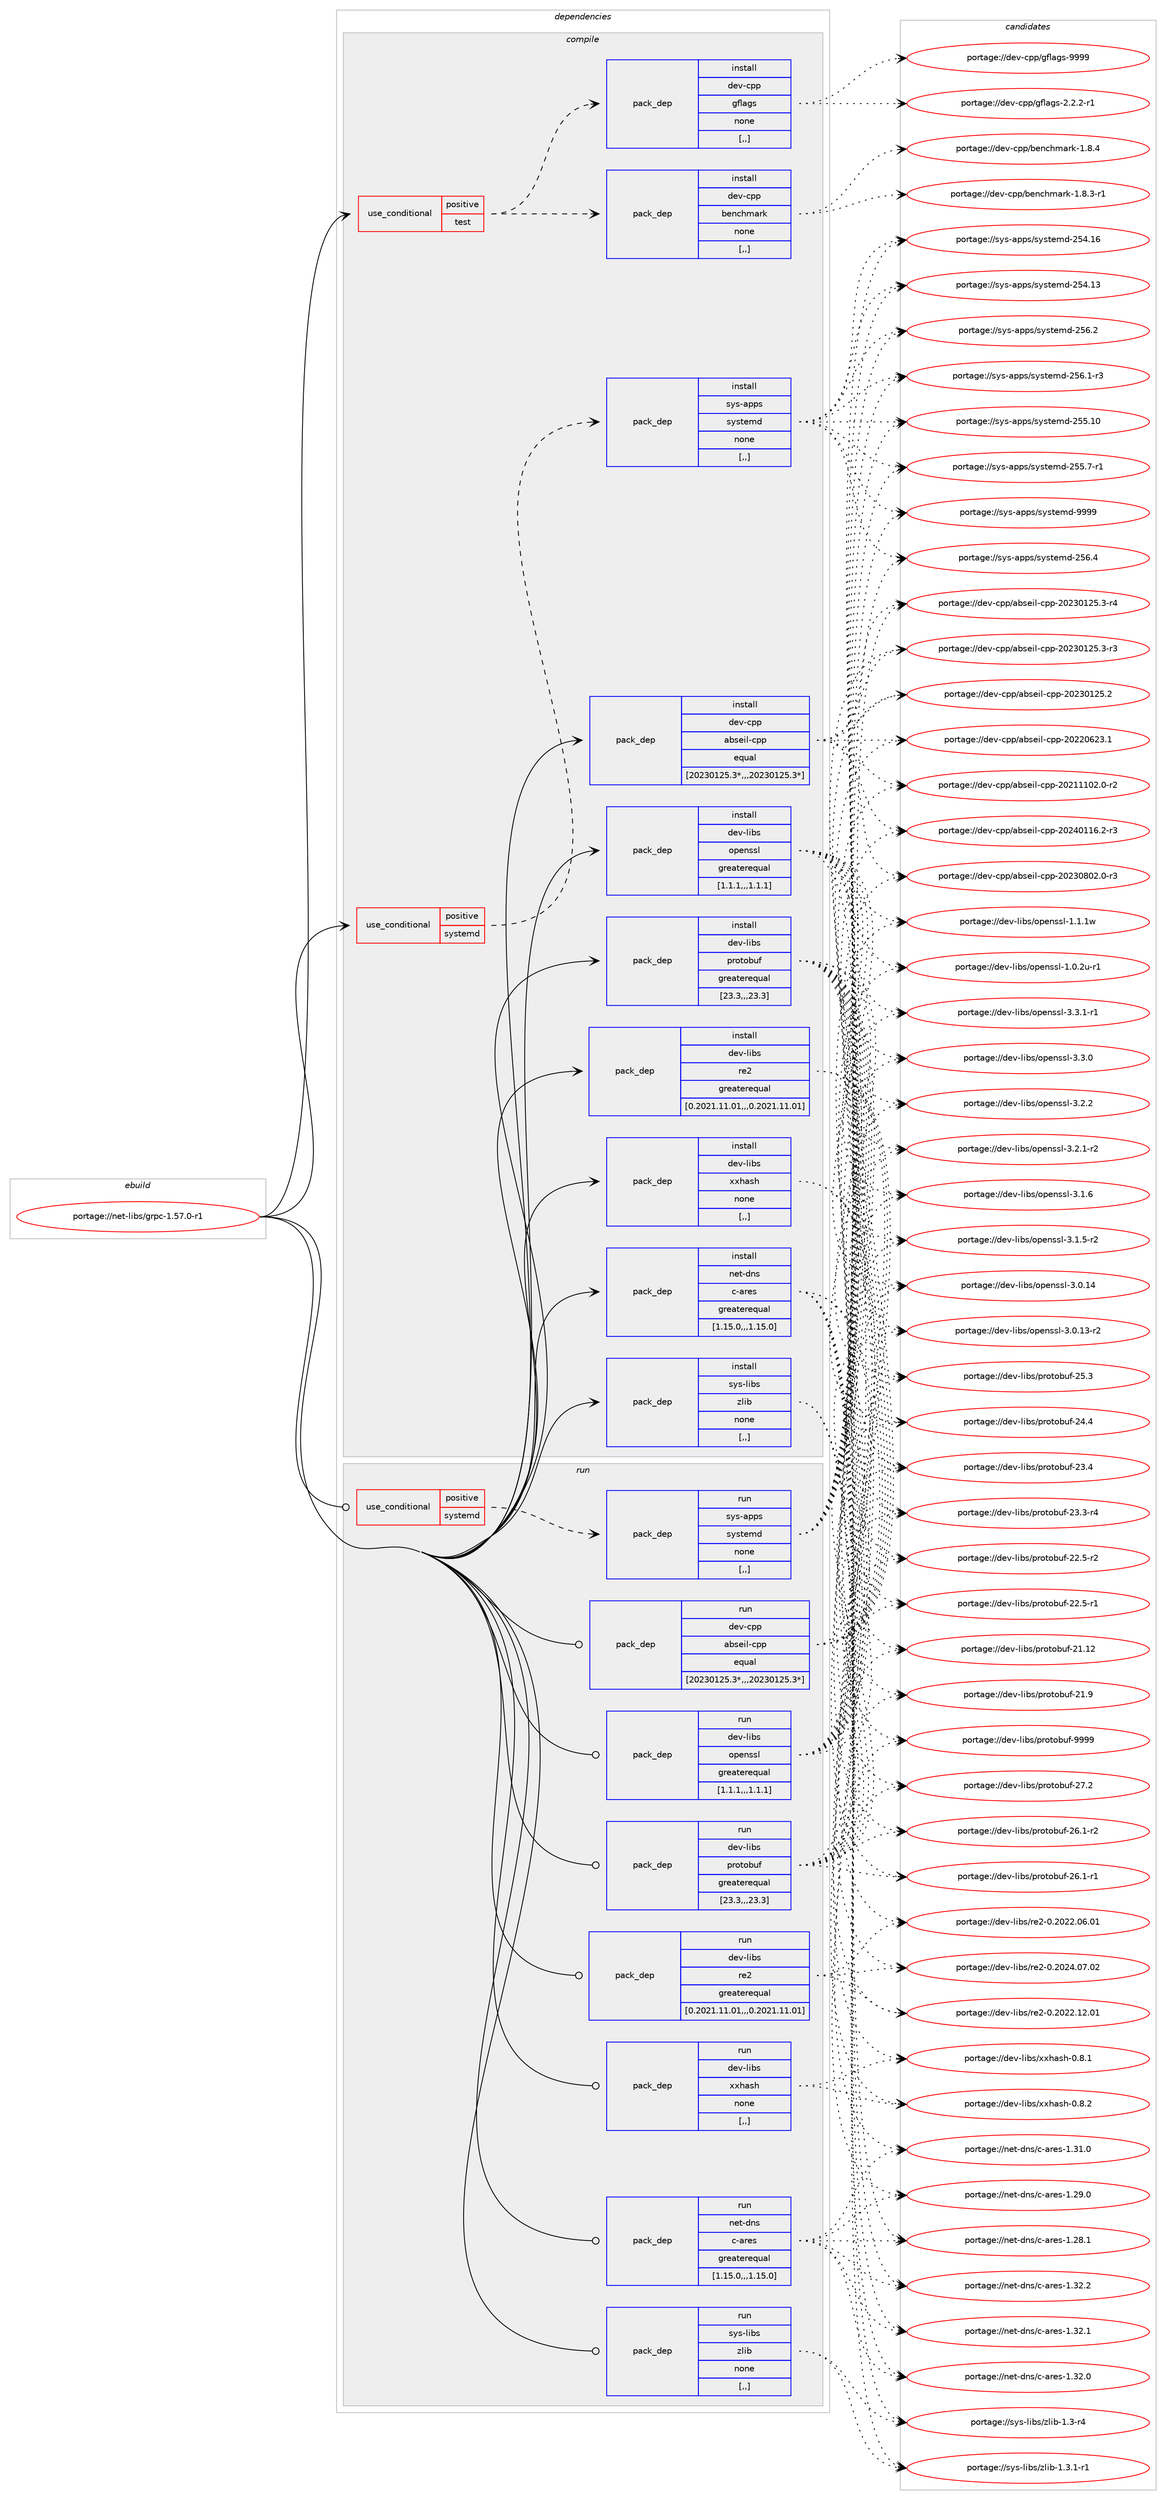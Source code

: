 digraph prolog {

# *************
# Graph options
# *************

newrank=true;
concentrate=true;
compound=true;
graph [rankdir=LR,fontname=Helvetica,fontsize=10,ranksep=1.5];#, ranksep=2.5, nodesep=0.2];
edge  [arrowhead=vee];
node  [fontname=Helvetica,fontsize=10];

# **********
# The ebuild
# **********

subgraph cluster_leftcol {
color=gray;
label=<<i>ebuild</i>>;
id [label="portage://net-libs/grpc-1.57.0-r1", color=red, width=4, href="../net-libs/grpc-1.57.0-r1.svg"];
}

# ****************
# The dependencies
# ****************

subgraph cluster_midcol {
color=gray;
label=<<i>dependencies</i>>;
subgraph cluster_compile {
fillcolor="#eeeeee";
style=filled;
label=<<i>compile</i>>;
subgraph cond93405 {
dependency358428 [label=<<TABLE BORDER="0" CELLBORDER="1" CELLSPACING="0" CELLPADDING="4"><TR><TD ROWSPAN="3" CELLPADDING="10">use_conditional</TD></TR><TR><TD>positive</TD></TR><TR><TD>systemd</TD></TR></TABLE>>, shape=none, color=red];
subgraph pack262380 {
dependency358429 [label=<<TABLE BORDER="0" CELLBORDER="1" CELLSPACING="0" CELLPADDING="4" WIDTH="220"><TR><TD ROWSPAN="6" CELLPADDING="30">pack_dep</TD></TR><TR><TD WIDTH="110">install</TD></TR><TR><TD>sys-apps</TD></TR><TR><TD>systemd</TD></TR><TR><TD>none</TD></TR><TR><TD>[,,]</TD></TR></TABLE>>, shape=none, color=blue];
}
dependency358428:e -> dependency358429:w [weight=20,style="dashed",arrowhead="vee"];
}
id:e -> dependency358428:w [weight=20,style="solid",arrowhead="vee"];
subgraph cond93406 {
dependency358430 [label=<<TABLE BORDER="0" CELLBORDER="1" CELLSPACING="0" CELLPADDING="4"><TR><TD ROWSPAN="3" CELLPADDING="10">use_conditional</TD></TR><TR><TD>positive</TD></TR><TR><TD>test</TD></TR></TABLE>>, shape=none, color=red];
subgraph pack262381 {
dependency358431 [label=<<TABLE BORDER="0" CELLBORDER="1" CELLSPACING="0" CELLPADDING="4" WIDTH="220"><TR><TD ROWSPAN="6" CELLPADDING="30">pack_dep</TD></TR><TR><TD WIDTH="110">install</TD></TR><TR><TD>dev-cpp</TD></TR><TR><TD>benchmark</TD></TR><TR><TD>none</TD></TR><TR><TD>[,,]</TD></TR></TABLE>>, shape=none, color=blue];
}
dependency358430:e -> dependency358431:w [weight=20,style="dashed",arrowhead="vee"];
subgraph pack262382 {
dependency358432 [label=<<TABLE BORDER="0" CELLBORDER="1" CELLSPACING="0" CELLPADDING="4" WIDTH="220"><TR><TD ROWSPAN="6" CELLPADDING="30">pack_dep</TD></TR><TR><TD WIDTH="110">install</TD></TR><TR><TD>dev-cpp</TD></TR><TR><TD>gflags</TD></TR><TR><TD>none</TD></TR><TR><TD>[,,]</TD></TR></TABLE>>, shape=none, color=blue];
}
dependency358430:e -> dependency358432:w [weight=20,style="dashed",arrowhead="vee"];
}
id:e -> dependency358430:w [weight=20,style="solid",arrowhead="vee"];
subgraph pack262383 {
dependency358433 [label=<<TABLE BORDER="0" CELLBORDER="1" CELLSPACING="0" CELLPADDING="4" WIDTH="220"><TR><TD ROWSPAN="6" CELLPADDING="30">pack_dep</TD></TR><TR><TD WIDTH="110">install</TD></TR><TR><TD>dev-cpp</TD></TR><TR><TD>abseil-cpp</TD></TR><TR><TD>equal</TD></TR><TR><TD>[20230125.3*,,,20230125.3*]</TD></TR></TABLE>>, shape=none, color=blue];
}
id:e -> dependency358433:w [weight=20,style="solid",arrowhead="vee"];
subgraph pack262384 {
dependency358434 [label=<<TABLE BORDER="0" CELLBORDER="1" CELLSPACING="0" CELLPADDING="4" WIDTH="220"><TR><TD ROWSPAN="6" CELLPADDING="30">pack_dep</TD></TR><TR><TD WIDTH="110">install</TD></TR><TR><TD>dev-libs</TD></TR><TR><TD>openssl</TD></TR><TR><TD>greaterequal</TD></TR><TR><TD>[1.1.1,,,1.1.1]</TD></TR></TABLE>>, shape=none, color=blue];
}
id:e -> dependency358434:w [weight=20,style="solid",arrowhead="vee"];
subgraph pack262385 {
dependency358435 [label=<<TABLE BORDER="0" CELLBORDER="1" CELLSPACING="0" CELLPADDING="4" WIDTH="220"><TR><TD ROWSPAN="6" CELLPADDING="30">pack_dep</TD></TR><TR><TD WIDTH="110">install</TD></TR><TR><TD>dev-libs</TD></TR><TR><TD>protobuf</TD></TR><TR><TD>greaterequal</TD></TR><TR><TD>[23.3,,,23.3]</TD></TR></TABLE>>, shape=none, color=blue];
}
id:e -> dependency358435:w [weight=20,style="solid",arrowhead="vee"];
subgraph pack262386 {
dependency358436 [label=<<TABLE BORDER="0" CELLBORDER="1" CELLSPACING="0" CELLPADDING="4" WIDTH="220"><TR><TD ROWSPAN="6" CELLPADDING="30">pack_dep</TD></TR><TR><TD WIDTH="110">install</TD></TR><TR><TD>dev-libs</TD></TR><TR><TD>re2</TD></TR><TR><TD>greaterequal</TD></TR><TR><TD>[0.2021.11.01,,,0.2021.11.01]</TD></TR></TABLE>>, shape=none, color=blue];
}
id:e -> dependency358436:w [weight=20,style="solid",arrowhead="vee"];
subgraph pack262387 {
dependency358437 [label=<<TABLE BORDER="0" CELLBORDER="1" CELLSPACING="0" CELLPADDING="4" WIDTH="220"><TR><TD ROWSPAN="6" CELLPADDING="30">pack_dep</TD></TR><TR><TD WIDTH="110">install</TD></TR><TR><TD>dev-libs</TD></TR><TR><TD>xxhash</TD></TR><TR><TD>none</TD></TR><TR><TD>[,,]</TD></TR></TABLE>>, shape=none, color=blue];
}
id:e -> dependency358437:w [weight=20,style="solid",arrowhead="vee"];
subgraph pack262388 {
dependency358438 [label=<<TABLE BORDER="0" CELLBORDER="1" CELLSPACING="0" CELLPADDING="4" WIDTH="220"><TR><TD ROWSPAN="6" CELLPADDING="30">pack_dep</TD></TR><TR><TD WIDTH="110">install</TD></TR><TR><TD>net-dns</TD></TR><TR><TD>c-ares</TD></TR><TR><TD>greaterequal</TD></TR><TR><TD>[1.15.0,,,1.15.0]</TD></TR></TABLE>>, shape=none, color=blue];
}
id:e -> dependency358438:w [weight=20,style="solid",arrowhead="vee"];
subgraph pack262389 {
dependency358439 [label=<<TABLE BORDER="0" CELLBORDER="1" CELLSPACING="0" CELLPADDING="4" WIDTH="220"><TR><TD ROWSPAN="6" CELLPADDING="30">pack_dep</TD></TR><TR><TD WIDTH="110">install</TD></TR><TR><TD>sys-libs</TD></TR><TR><TD>zlib</TD></TR><TR><TD>none</TD></TR><TR><TD>[,,]</TD></TR></TABLE>>, shape=none, color=blue];
}
id:e -> dependency358439:w [weight=20,style="solid",arrowhead="vee"];
}
subgraph cluster_compileandrun {
fillcolor="#eeeeee";
style=filled;
label=<<i>compile and run</i>>;
}
subgraph cluster_run {
fillcolor="#eeeeee";
style=filled;
label=<<i>run</i>>;
subgraph cond93407 {
dependency358440 [label=<<TABLE BORDER="0" CELLBORDER="1" CELLSPACING="0" CELLPADDING="4"><TR><TD ROWSPAN="3" CELLPADDING="10">use_conditional</TD></TR><TR><TD>positive</TD></TR><TR><TD>systemd</TD></TR></TABLE>>, shape=none, color=red];
subgraph pack262390 {
dependency358441 [label=<<TABLE BORDER="0" CELLBORDER="1" CELLSPACING="0" CELLPADDING="4" WIDTH="220"><TR><TD ROWSPAN="6" CELLPADDING="30">pack_dep</TD></TR><TR><TD WIDTH="110">run</TD></TR><TR><TD>sys-apps</TD></TR><TR><TD>systemd</TD></TR><TR><TD>none</TD></TR><TR><TD>[,,]</TD></TR></TABLE>>, shape=none, color=blue];
}
dependency358440:e -> dependency358441:w [weight=20,style="dashed",arrowhead="vee"];
}
id:e -> dependency358440:w [weight=20,style="solid",arrowhead="odot"];
subgraph pack262391 {
dependency358442 [label=<<TABLE BORDER="0" CELLBORDER="1" CELLSPACING="0" CELLPADDING="4" WIDTH="220"><TR><TD ROWSPAN="6" CELLPADDING="30">pack_dep</TD></TR><TR><TD WIDTH="110">run</TD></TR><TR><TD>dev-cpp</TD></TR><TR><TD>abseil-cpp</TD></TR><TR><TD>equal</TD></TR><TR><TD>[20230125.3*,,,20230125.3*]</TD></TR></TABLE>>, shape=none, color=blue];
}
id:e -> dependency358442:w [weight=20,style="solid",arrowhead="odot"];
subgraph pack262392 {
dependency358443 [label=<<TABLE BORDER="0" CELLBORDER="1" CELLSPACING="0" CELLPADDING="4" WIDTH="220"><TR><TD ROWSPAN="6" CELLPADDING="30">pack_dep</TD></TR><TR><TD WIDTH="110">run</TD></TR><TR><TD>dev-libs</TD></TR><TR><TD>openssl</TD></TR><TR><TD>greaterequal</TD></TR><TR><TD>[1.1.1,,,1.1.1]</TD></TR></TABLE>>, shape=none, color=blue];
}
id:e -> dependency358443:w [weight=20,style="solid",arrowhead="odot"];
subgraph pack262393 {
dependency358444 [label=<<TABLE BORDER="0" CELLBORDER="1" CELLSPACING="0" CELLPADDING="4" WIDTH="220"><TR><TD ROWSPAN="6" CELLPADDING="30">pack_dep</TD></TR><TR><TD WIDTH="110">run</TD></TR><TR><TD>dev-libs</TD></TR><TR><TD>protobuf</TD></TR><TR><TD>greaterequal</TD></TR><TR><TD>[23.3,,,23.3]</TD></TR></TABLE>>, shape=none, color=blue];
}
id:e -> dependency358444:w [weight=20,style="solid",arrowhead="odot"];
subgraph pack262394 {
dependency358445 [label=<<TABLE BORDER="0" CELLBORDER="1" CELLSPACING="0" CELLPADDING="4" WIDTH="220"><TR><TD ROWSPAN="6" CELLPADDING="30">pack_dep</TD></TR><TR><TD WIDTH="110">run</TD></TR><TR><TD>dev-libs</TD></TR><TR><TD>re2</TD></TR><TR><TD>greaterequal</TD></TR><TR><TD>[0.2021.11.01,,,0.2021.11.01]</TD></TR></TABLE>>, shape=none, color=blue];
}
id:e -> dependency358445:w [weight=20,style="solid",arrowhead="odot"];
subgraph pack262395 {
dependency358446 [label=<<TABLE BORDER="0" CELLBORDER="1" CELLSPACING="0" CELLPADDING="4" WIDTH="220"><TR><TD ROWSPAN="6" CELLPADDING="30">pack_dep</TD></TR><TR><TD WIDTH="110">run</TD></TR><TR><TD>dev-libs</TD></TR><TR><TD>xxhash</TD></TR><TR><TD>none</TD></TR><TR><TD>[,,]</TD></TR></TABLE>>, shape=none, color=blue];
}
id:e -> dependency358446:w [weight=20,style="solid",arrowhead="odot"];
subgraph pack262396 {
dependency358447 [label=<<TABLE BORDER="0" CELLBORDER="1" CELLSPACING="0" CELLPADDING="4" WIDTH="220"><TR><TD ROWSPAN="6" CELLPADDING="30">pack_dep</TD></TR><TR><TD WIDTH="110">run</TD></TR><TR><TD>net-dns</TD></TR><TR><TD>c-ares</TD></TR><TR><TD>greaterequal</TD></TR><TR><TD>[1.15.0,,,1.15.0]</TD></TR></TABLE>>, shape=none, color=blue];
}
id:e -> dependency358447:w [weight=20,style="solid",arrowhead="odot"];
subgraph pack262397 {
dependency358448 [label=<<TABLE BORDER="0" CELLBORDER="1" CELLSPACING="0" CELLPADDING="4" WIDTH="220"><TR><TD ROWSPAN="6" CELLPADDING="30">pack_dep</TD></TR><TR><TD WIDTH="110">run</TD></TR><TR><TD>sys-libs</TD></TR><TR><TD>zlib</TD></TR><TR><TD>none</TD></TR><TR><TD>[,,]</TD></TR></TABLE>>, shape=none, color=blue];
}
id:e -> dependency358448:w [weight=20,style="solid",arrowhead="odot"];
}
}

# **************
# The candidates
# **************

subgraph cluster_choices {
rank=same;
color=gray;
label=<<i>candidates</i>>;

subgraph choice262380 {
color=black;
nodesep=1;
choice1151211154597112112115471151211151161011091004557575757 [label="portage://sys-apps/systemd-9999", color=red, width=4,href="../sys-apps/systemd-9999.svg"];
choice115121115459711211211547115121115116101109100455053544652 [label="portage://sys-apps/systemd-256.4", color=red, width=4,href="../sys-apps/systemd-256.4.svg"];
choice115121115459711211211547115121115116101109100455053544650 [label="portage://sys-apps/systemd-256.2", color=red, width=4,href="../sys-apps/systemd-256.2.svg"];
choice1151211154597112112115471151211151161011091004550535446494511451 [label="portage://sys-apps/systemd-256.1-r3", color=red, width=4,href="../sys-apps/systemd-256.1-r3.svg"];
choice11512111545971121121154711512111511610110910045505353464948 [label="portage://sys-apps/systemd-255.10", color=red, width=4,href="../sys-apps/systemd-255.10.svg"];
choice1151211154597112112115471151211151161011091004550535346554511449 [label="portage://sys-apps/systemd-255.7-r1", color=red, width=4,href="../sys-apps/systemd-255.7-r1.svg"];
choice11512111545971121121154711512111511610110910045505352464954 [label="portage://sys-apps/systemd-254.16", color=red, width=4,href="../sys-apps/systemd-254.16.svg"];
choice11512111545971121121154711512111511610110910045505352464951 [label="portage://sys-apps/systemd-254.13", color=red, width=4,href="../sys-apps/systemd-254.13.svg"];
dependency358429:e -> choice1151211154597112112115471151211151161011091004557575757:w [style=dotted,weight="100"];
dependency358429:e -> choice115121115459711211211547115121115116101109100455053544652:w [style=dotted,weight="100"];
dependency358429:e -> choice115121115459711211211547115121115116101109100455053544650:w [style=dotted,weight="100"];
dependency358429:e -> choice1151211154597112112115471151211151161011091004550535446494511451:w [style=dotted,weight="100"];
dependency358429:e -> choice11512111545971121121154711512111511610110910045505353464948:w [style=dotted,weight="100"];
dependency358429:e -> choice1151211154597112112115471151211151161011091004550535346554511449:w [style=dotted,weight="100"];
dependency358429:e -> choice11512111545971121121154711512111511610110910045505352464954:w [style=dotted,weight="100"];
dependency358429:e -> choice11512111545971121121154711512111511610110910045505352464951:w [style=dotted,weight="100"];
}
subgraph choice262381 {
color=black;
nodesep=1;
choice100101118459911211247981011109910410997114107454946564652 [label="portage://dev-cpp/benchmark-1.8.4", color=red, width=4,href="../dev-cpp/benchmark-1.8.4.svg"];
choice1001011184599112112479810111099104109971141074549465646514511449 [label="portage://dev-cpp/benchmark-1.8.3-r1", color=red, width=4,href="../dev-cpp/benchmark-1.8.3-r1.svg"];
dependency358431:e -> choice100101118459911211247981011109910410997114107454946564652:w [style=dotted,weight="100"];
dependency358431:e -> choice1001011184599112112479810111099104109971141074549465646514511449:w [style=dotted,weight="100"];
}
subgraph choice262382 {
color=black;
nodesep=1;
choice100101118459911211247103102108971031154557575757 [label="portage://dev-cpp/gflags-9999", color=red, width=4,href="../dev-cpp/gflags-9999.svg"];
choice100101118459911211247103102108971031154550465046504511449 [label="portage://dev-cpp/gflags-2.2.2-r1", color=red, width=4,href="../dev-cpp/gflags-2.2.2-r1.svg"];
dependency358432:e -> choice100101118459911211247103102108971031154557575757:w [style=dotted,weight="100"];
dependency358432:e -> choice100101118459911211247103102108971031154550465046504511449:w [style=dotted,weight="100"];
}
subgraph choice262383 {
color=black;
nodesep=1;
choice1001011184599112112479798115101105108459911211245504850524849495446504511451 [label="portage://dev-cpp/abseil-cpp-20240116.2-r3", color=red, width=4,href="../dev-cpp/abseil-cpp-20240116.2-r3.svg"];
choice1001011184599112112479798115101105108459911211245504850514856485046484511451 [label="portage://dev-cpp/abseil-cpp-20230802.0-r3", color=red, width=4,href="../dev-cpp/abseil-cpp-20230802.0-r3.svg"];
choice1001011184599112112479798115101105108459911211245504850514849505346514511452 [label="portage://dev-cpp/abseil-cpp-20230125.3-r4", color=red, width=4,href="../dev-cpp/abseil-cpp-20230125.3-r4.svg"];
choice1001011184599112112479798115101105108459911211245504850514849505346514511451 [label="portage://dev-cpp/abseil-cpp-20230125.3-r3", color=red, width=4,href="../dev-cpp/abseil-cpp-20230125.3-r3.svg"];
choice100101118459911211247979811510110510845991121124550485051484950534650 [label="portage://dev-cpp/abseil-cpp-20230125.2", color=red, width=4,href="../dev-cpp/abseil-cpp-20230125.2.svg"];
choice100101118459911211247979811510110510845991121124550485050485450514649 [label="portage://dev-cpp/abseil-cpp-20220623.1", color=red, width=4,href="../dev-cpp/abseil-cpp-20220623.1.svg"];
choice1001011184599112112479798115101105108459911211245504850494949485046484511450 [label="portage://dev-cpp/abseil-cpp-20211102.0-r2", color=red, width=4,href="../dev-cpp/abseil-cpp-20211102.0-r2.svg"];
dependency358433:e -> choice1001011184599112112479798115101105108459911211245504850524849495446504511451:w [style=dotted,weight="100"];
dependency358433:e -> choice1001011184599112112479798115101105108459911211245504850514856485046484511451:w [style=dotted,weight="100"];
dependency358433:e -> choice1001011184599112112479798115101105108459911211245504850514849505346514511452:w [style=dotted,weight="100"];
dependency358433:e -> choice1001011184599112112479798115101105108459911211245504850514849505346514511451:w [style=dotted,weight="100"];
dependency358433:e -> choice100101118459911211247979811510110510845991121124550485051484950534650:w [style=dotted,weight="100"];
dependency358433:e -> choice100101118459911211247979811510110510845991121124550485050485450514649:w [style=dotted,weight="100"];
dependency358433:e -> choice1001011184599112112479798115101105108459911211245504850494949485046484511450:w [style=dotted,weight="100"];
}
subgraph choice262384 {
color=black;
nodesep=1;
choice1001011184510810598115471111121011101151151084551465146494511449 [label="portage://dev-libs/openssl-3.3.1-r1", color=red, width=4,href="../dev-libs/openssl-3.3.1-r1.svg"];
choice100101118451081059811547111112101110115115108455146514648 [label="portage://dev-libs/openssl-3.3.0", color=red, width=4,href="../dev-libs/openssl-3.3.0.svg"];
choice100101118451081059811547111112101110115115108455146504650 [label="portage://dev-libs/openssl-3.2.2", color=red, width=4,href="../dev-libs/openssl-3.2.2.svg"];
choice1001011184510810598115471111121011101151151084551465046494511450 [label="portage://dev-libs/openssl-3.2.1-r2", color=red, width=4,href="../dev-libs/openssl-3.2.1-r2.svg"];
choice100101118451081059811547111112101110115115108455146494654 [label="portage://dev-libs/openssl-3.1.6", color=red, width=4,href="../dev-libs/openssl-3.1.6.svg"];
choice1001011184510810598115471111121011101151151084551464946534511450 [label="portage://dev-libs/openssl-3.1.5-r2", color=red, width=4,href="../dev-libs/openssl-3.1.5-r2.svg"];
choice10010111845108105981154711111210111011511510845514648464952 [label="portage://dev-libs/openssl-3.0.14", color=red, width=4,href="../dev-libs/openssl-3.0.14.svg"];
choice100101118451081059811547111112101110115115108455146484649514511450 [label="portage://dev-libs/openssl-3.0.13-r2", color=red, width=4,href="../dev-libs/openssl-3.0.13-r2.svg"];
choice100101118451081059811547111112101110115115108454946494649119 [label="portage://dev-libs/openssl-1.1.1w", color=red, width=4,href="../dev-libs/openssl-1.1.1w.svg"];
choice1001011184510810598115471111121011101151151084549464846501174511449 [label="portage://dev-libs/openssl-1.0.2u-r1", color=red, width=4,href="../dev-libs/openssl-1.0.2u-r1.svg"];
dependency358434:e -> choice1001011184510810598115471111121011101151151084551465146494511449:w [style=dotted,weight="100"];
dependency358434:e -> choice100101118451081059811547111112101110115115108455146514648:w [style=dotted,weight="100"];
dependency358434:e -> choice100101118451081059811547111112101110115115108455146504650:w [style=dotted,weight="100"];
dependency358434:e -> choice1001011184510810598115471111121011101151151084551465046494511450:w [style=dotted,weight="100"];
dependency358434:e -> choice100101118451081059811547111112101110115115108455146494654:w [style=dotted,weight="100"];
dependency358434:e -> choice1001011184510810598115471111121011101151151084551464946534511450:w [style=dotted,weight="100"];
dependency358434:e -> choice10010111845108105981154711111210111011511510845514648464952:w [style=dotted,weight="100"];
dependency358434:e -> choice100101118451081059811547111112101110115115108455146484649514511450:w [style=dotted,weight="100"];
dependency358434:e -> choice100101118451081059811547111112101110115115108454946494649119:w [style=dotted,weight="100"];
dependency358434:e -> choice1001011184510810598115471111121011101151151084549464846501174511449:w [style=dotted,weight="100"];
}
subgraph choice262385 {
color=black;
nodesep=1;
choice100101118451081059811547112114111116111981171024557575757 [label="portage://dev-libs/protobuf-9999", color=red, width=4,href="../dev-libs/protobuf-9999.svg"];
choice100101118451081059811547112114111116111981171024550554650 [label="portage://dev-libs/protobuf-27.2", color=red, width=4,href="../dev-libs/protobuf-27.2.svg"];
choice1001011184510810598115471121141111161119811710245505446494511450 [label="portage://dev-libs/protobuf-26.1-r2", color=red, width=4,href="../dev-libs/protobuf-26.1-r2.svg"];
choice1001011184510810598115471121141111161119811710245505446494511449 [label="portage://dev-libs/protobuf-26.1-r1", color=red, width=4,href="../dev-libs/protobuf-26.1-r1.svg"];
choice100101118451081059811547112114111116111981171024550534651 [label="portage://dev-libs/protobuf-25.3", color=red, width=4,href="../dev-libs/protobuf-25.3.svg"];
choice100101118451081059811547112114111116111981171024550524652 [label="portage://dev-libs/protobuf-24.4", color=red, width=4,href="../dev-libs/protobuf-24.4.svg"];
choice100101118451081059811547112114111116111981171024550514652 [label="portage://dev-libs/protobuf-23.4", color=red, width=4,href="../dev-libs/protobuf-23.4.svg"];
choice1001011184510810598115471121141111161119811710245505146514511452 [label="portage://dev-libs/protobuf-23.3-r4", color=red, width=4,href="../dev-libs/protobuf-23.3-r4.svg"];
choice1001011184510810598115471121141111161119811710245505046534511450 [label="portage://dev-libs/protobuf-22.5-r2", color=red, width=4,href="../dev-libs/protobuf-22.5-r2.svg"];
choice1001011184510810598115471121141111161119811710245505046534511449 [label="portage://dev-libs/protobuf-22.5-r1", color=red, width=4,href="../dev-libs/protobuf-22.5-r1.svg"];
choice10010111845108105981154711211411111611198117102455049464950 [label="portage://dev-libs/protobuf-21.12", color=red, width=4,href="../dev-libs/protobuf-21.12.svg"];
choice100101118451081059811547112114111116111981171024550494657 [label="portage://dev-libs/protobuf-21.9", color=red, width=4,href="../dev-libs/protobuf-21.9.svg"];
dependency358435:e -> choice100101118451081059811547112114111116111981171024557575757:w [style=dotted,weight="100"];
dependency358435:e -> choice100101118451081059811547112114111116111981171024550554650:w [style=dotted,weight="100"];
dependency358435:e -> choice1001011184510810598115471121141111161119811710245505446494511450:w [style=dotted,weight="100"];
dependency358435:e -> choice1001011184510810598115471121141111161119811710245505446494511449:w [style=dotted,weight="100"];
dependency358435:e -> choice100101118451081059811547112114111116111981171024550534651:w [style=dotted,weight="100"];
dependency358435:e -> choice100101118451081059811547112114111116111981171024550524652:w [style=dotted,weight="100"];
dependency358435:e -> choice100101118451081059811547112114111116111981171024550514652:w [style=dotted,weight="100"];
dependency358435:e -> choice1001011184510810598115471121141111161119811710245505146514511452:w [style=dotted,weight="100"];
dependency358435:e -> choice1001011184510810598115471121141111161119811710245505046534511450:w [style=dotted,weight="100"];
dependency358435:e -> choice1001011184510810598115471121141111161119811710245505046534511449:w [style=dotted,weight="100"];
dependency358435:e -> choice10010111845108105981154711211411111611198117102455049464950:w [style=dotted,weight="100"];
dependency358435:e -> choice100101118451081059811547112114111116111981171024550494657:w [style=dotted,weight="100"];
}
subgraph choice262386 {
color=black;
nodesep=1;
choice1001011184510810598115471141015045484650485052464855464850 [label="portage://dev-libs/re2-0.2024.07.02", color=red, width=4,href="../dev-libs/re2-0.2024.07.02.svg"];
choice1001011184510810598115471141015045484650485050464950464849 [label="portage://dev-libs/re2-0.2022.12.01", color=red, width=4,href="../dev-libs/re2-0.2022.12.01.svg"];
choice1001011184510810598115471141015045484650485050464854464849 [label="portage://dev-libs/re2-0.2022.06.01", color=red, width=4,href="../dev-libs/re2-0.2022.06.01.svg"];
dependency358436:e -> choice1001011184510810598115471141015045484650485052464855464850:w [style=dotted,weight="100"];
dependency358436:e -> choice1001011184510810598115471141015045484650485050464950464849:w [style=dotted,weight="100"];
dependency358436:e -> choice1001011184510810598115471141015045484650485050464854464849:w [style=dotted,weight="100"];
}
subgraph choice262387 {
color=black;
nodesep=1;
choice10010111845108105981154712012010497115104454846564650 [label="portage://dev-libs/xxhash-0.8.2", color=red, width=4,href="../dev-libs/xxhash-0.8.2.svg"];
choice10010111845108105981154712012010497115104454846564649 [label="portage://dev-libs/xxhash-0.8.1", color=red, width=4,href="../dev-libs/xxhash-0.8.1.svg"];
dependency358437:e -> choice10010111845108105981154712012010497115104454846564650:w [style=dotted,weight="100"];
dependency358437:e -> choice10010111845108105981154712012010497115104454846564649:w [style=dotted,weight="100"];
}
subgraph choice262388 {
color=black;
nodesep=1;
choice110101116451001101154799459711410111545494651504650 [label="portage://net-dns/c-ares-1.32.2", color=red, width=4,href="../net-dns/c-ares-1.32.2.svg"];
choice110101116451001101154799459711410111545494651504649 [label="portage://net-dns/c-ares-1.32.1", color=red, width=4,href="../net-dns/c-ares-1.32.1.svg"];
choice110101116451001101154799459711410111545494651504648 [label="portage://net-dns/c-ares-1.32.0", color=red, width=4,href="../net-dns/c-ares-1.32.0.svg"];
choice110101116451001101154799459711410111545494651494648 [label="portage://net-dns/c-ares-1.31.0", color=red, width=4,href="../net-dns/c-ares-1.31.0.svg"];
choice110101116451001101154799459711410111545494650574648 [label="portage://net-dns/c-ares-1.29.0", color=red, width=4,href="../net-dns/c-ares-1.29.0.svg"];
choice110101116451001101154799459711410111545494650564649 [label="portage://net-dns/c-ares-1.28.1", color=red, width=4,href="../net-dns/c-ares-1.28.1.svg"];
dependency358438:e -> choice110101116451001101154799459711410111545494651504650:w [style=dotted,weight="100"];
dependency358438:e -> choice110101116451001101154799459711410111545494651504649:w [style=dotted,weight="100"];
dependency358438:e -> choice110101116451001101154799459711410111545494651504648:w [style=dotted,weight="100"];
dependency358438:e -> choice110101116451001101154799459711410111545494651494648:w [style=dotted,weight="100"];
dependency358438:e -> choice110101116451001101154799459711410111545494650574648:w [style=dotted,weight="100"];
dependency358438:e -> choice110101116451001101154799459711410111545494650564649:w [style=dotted,weight="100"];
}
subgraph choice262389 {
color=black;
nodesep=1;
choice115121115451081059811547122108105984549465146494511449 [label="portage://sys-libs/zlib-1.3.1-r1", color=red, width=4,href="../sys-libs/zlib-1.3.1-r1.svg"];
choice11512111545108105981154712210810598454946514511452 [label="portage://sys-libs/zlib-1.3-r4", color=red, width=4,href="../sys-libs/zlib-1.3-r4.svg"];
dependency358439:e -> choice115121115451081059811547122108105984549465146494511449:w [style=dotted,weight="100"];
dependency358439:e -> choice11512111545108105981154712210810598454946514511452:w [style=dotted,weight="100"];
}
subgraph choice262390 {
color=black;
nodesep=1;
choice1151211154597112112115471151211151161011091004557575757 [label="portage://sys-apps/systemd-9999", color=red, width=4,href="../sys-apps/systemd-9999.svg"];
choice115121115459711211211547115121115116101109100455053544652 [label="portage://sys-apps/systemd-256.4", color=red, width=4,href="../sys-apps/systemd-256.4.svg"];
choice115121115459711211211547115121115116101109100455053544650 [label="portage://sys-apps/systemd-256.2", color=red, width=4,href="../sys-apps/systemd-256.2.svg"];
choice1151211154597112112115471151211151161011091004550535446494511451 [label="portage://sys-apps/systemd-256.1-r3", color=red, width=4,href="../sys-apps/systemd-256.1-r3.svg"];
choice11512111545971121121154711512111511610110910045505353464948 [label="portage://sys-apps/systemd-255.10", color=red, width=4,href="../sys-apps/systemd-255.10.svg"];
choice1151211154597112112115471151211151161011091004550535346554511449 [label="portage://sys-apps/systemd-255.7-r1", color=red, width=4,href="../sys-apps/systemd-255.7-r1.svg"];
choice11512111545971121121154711512111511610110910045505352464954 [label="portage://sys-apps/systemd-254.16", color=red, width=4,href="../sys-apps/systemd-254.16.svg"];
choice11512111545971121121154711512111511610110910045505352464951 [label="portage://sys-apps/systemd-254.13", color=red, width=4,href="../sys-apps/systemd-254.13.svg"];
dependency358441:e -> choice1151211154597112112115471151211151161011091004557575757:w [style=dotted,weight="100"];
dependency358441:e -> choice115121115459711211211547115121115116101109100455053544652:w [style=dotted,weight="100"];
dependency358441:e -> choice115121115459711211211547115121115116101109100455053544650:w [style=dotted,weight="100"];
dependency358441:e -> choice1151211154597112112115471151211151161011091004550535446494511451:w [style=dotted,weight="100"];
dependency358441:e -> choice11512111545971121121154711512111511610110910045505353464948:w [style=dotted,weight="100"];
dependency358441:e -> choice1151211154597112112115471151211151161011091004550535346554511449:w [style=dotted,weight="100"];
dependency358441:e -> choice11512111545971121121154711512111511610110910045505352464954:w [style=dotted,weight="100"];
dependency358441:e -> choice11512111545971121121154711512111511610110910045505352464951:w [style=dotted,weight="100"];
}
subgraph choice262391 {
color=black;
nodesep=1;
choice1001011184599112112479798115101105108459911211245504850524849495446504511451 [label="portage://dev-cpp/abseil-cpp-20240116.2-r3", color=red, width=4,href="../dev-cpp/abseil-cpp-20240116.2-r3.svg"];
choice1001011184599112112479798115101105108459911211245504850514856485046484511451 [label="portage://dev-cpp/abseil-cpp-20230802.0-r3", color=red, width=4,href="../dev-cpp/abseil-cpp-20230802.0-r3.svg"];
choice1001011184599112112479798115101105108459911211245504850514849505346514511452 [label="portage://dev-cpp/abseil-cpp-20230125.3-r4", color=red, width=4,href="../dev-cpp/abseil-cpp-20230125.3-r4.svg"];
choice1001011184599112112479798115101105108459911211245504850514849505346514511451 [label="portage://dev-cpp/abseil-cpp-20230125.3-r3", color=red, width=4,href="../dev-cpp/abseil-cpp-20230125.3-r3.svg"];
choice100101118459911211247979811510110510845991121124550485051484950534650 [label="portage://dev-cpp/abseil-cpp-20230125.2", color=red, width=4,href="../dev-cpp/abseil-cpp-20230125.2.svg"];
choice100101118459911211247979811510110510845991121124550485050485450514649 [label="portage://dev-cpp/abseil-cpp-20220623.1", color=red, width=4,href="../dev-cpp/abseil-cpp-20220623.1.svg"];
choice1001011184599112112479798115101105108459911211245504850494949485046484511450 [label="portage://dev-cpp/abseil-cpp-20211102.0-r2", color=red, width=4,href="../dev-cpp/abseil-cpp-20211102.0-r2.svg"];
dependency358442:e -> choice1001011184599112112479798115101105108459911211245504850524849495446504511451:w [style=dotted,weight="100"];
dependency358442:e -> choice1001011184599112112479798115101105108459911211245504850514856485046484511451:w [style=dotted,weight="100"];
dependency358442:e -> choice1001011184599112112479798115101105108459911211245504850514849505346514511452:w [style=dotted,weight="100"];
dependency358442:e -> choice1001011184599112112479798115101105108459911211245504850514849505346514511451:w [style=dotted,weight="100"];
dependency358442:e -> choice100101118459911211247979811510110510845991121124550485051484950534650:w [style=dotted,weight="100"];
dependency358442:e -> choice100101118459911211247979811510110510845991121124550485050485450514649:w [style=dotted,weight="100"];
dependency358442:e -> choice1001011184599112112479798115101105108459911211245504850494949485046484511450:w [style=dotted,weight="100"];
}
subgraph choice262392 {
color=black;
nodesep=1;
choice1001011184510810598115471111121011101151151084551465146494511449 [label="portage://dev-libs/openssl-3.3.1-r1", color=red, width=4,href="../dev-libs/openssl-3.3.1-r1.svg"];
choice100101118451081059811547111112101110115115108455146514648 [label="portage://dev-libs/openssl-3.3.0", color=red, width=4,href="../dev-libs/openssl-3.3.0.svg"];
choice100101118451081059811547111112101110115115108455146504650 [label="portage://dev-libs/openssl-3.2.2", color=red, width=4,href="../dev-libs/openssl-3.2.2.svg"];
choice1001011184510810598115471111121011101151151084551465046494511450 [label="portage://dev-libs/openssl-3.2.1-r2", color=red, width=4,href="../dev-libs/openssl-3.2.1-r2.svg"];
choice100101118451081059811547111112101110115115108455146494654 [label="portage://dev-libs/openssl-3.1.6", color=red, width=4,href="../dev-libs/openssl-3.1.6.svg"];
choice1001011184510810598115471111121011101151151084551464946534511450 [label="portage://dev-libs/openssl-3.1.5-r2", color=red, width=4,href="../dev-libs/openssl-3.1.5-r2.svg"];
choice10010111845108105981154711111210111011511510845514648464952 [label="portage://dev-libs/openssl-3.0.14", color=red, width=4,href="../dev-libs/openssl-3.0.14.svg"];
choice100101118451081059811547111112101110115115108455146484649514511450 [label="portage://dev-libs/openssl-3.0.13-r2", color=red, width=4,href="../dev-libs/openssl-3.0.13-r2.svg"];
choice100101118451081059811547111112101110115115108454946494649119 [label="portage://dev-libs/openssl-1.1.1w", color=red, width=4,href="../dev-libs/openssl-1.1.1w.svg"];
choice1001011184510810598115471111121011101151151084549464846501174511449 [label="portage://dev-libs/openssl-1.0.2u-r1", color=red, width=4,href="../dev-libs/openssl-1.0.2u-r1.svg"];
dependency358443:e -> choice1001011184510810598115471111121011101151151084551465146494511449:w [style=dotted,weight="100"];
dependency358443:e -> choice100101118451081059811547111112101110115115108455146514648:w [style=dotted,weight="100"];
dependency358443:e -> choice100101118451081059811547111112101110115115108455146504650:w [style=dotted,weight="100"];
dependency358443:e -> choice1001011184510810598115471111121011101151151084551465046494511450:w [style=dotted,weight="100"];
dependency358443:e -> choice100101118451081059811547111112101110115115108455146494654:w [style=dotted,weight="100"];
dependency358443:e -> choice1001011184510810598115471111121011101151151084551464946534511450:w [style=dotted,weight="100"];
dependency358443:e -> choice10010111845108105981154711111210111011511510845514648464952:w [style=dotted,weight="100"];
dependency358443:e -> choice100101118451081059811547111112101110115115108455146484649514511450:w [style=dotted,weight="100"];
dependency358443:e -> choice100101118451081059811547111112101110115115108454946494649119:w [style=dotted,weight="100"];
dependency358443:e -> choice1001011184510810598115471111121011101151151084549464846501174511449:w [style=dotted,weight="100"];
}
subgraph choice262393 {
color=black;
nodesep=1;
choice100101118451081059811547112114111116111981171024557575757 [label="portage://dev-libs/protobuf-9999", color=red, width=4,href="../dev-libs/protobuf-9999.svg"];
choice100101118451081059811547112114111116111981171024550554650 [label="portage://dev-libs/protobuf-27.2", color=red, width=4,href="../dev-libs/protobuf-27.2.svg"];
choice1001011184510810598115471121141111161119811710245505446494511450 [label="portage://dev-libs/protobuf-26.1-r2", color=red, width=4,href="../dev-libs/protobuf-26.1-r2.svg"];
choice1001011184510810598115471121141111161119811710245505446494511449 [label="portage://dev-libs/protobuf-26.1-r1", color=red, width=4,href="../dev-libs/protobuf-26.1-r1.svg"];
choice100101118451081059811547112114111116111981171024550534651 [label="portage://dev-libs/protobuf-25.3", color=red, width=4,href="../dev-libs/protobuf-25.3.svg"];
choice100101118451081059811547112114111116111981171024550524652 [label="portage://dev-libs/protobuf-24.4", color=red, width=4,href="../dev-libs/protobuf-24.4.svg"];
choice100101118451081059811547112114111116111981171024550514652 [label="portage://dev-libs/protobuf-23.4", color=red, width=4,href="../dev-libs/protobuf-23.4.svg"];
choice1001011184510810598115471121141111161119811710245505146514511452 [label="portage://dev-libs/protobuf-23.3-r4", color=red, width=4,href="../dev-libs/protobuf-23.3-r4.svg"];
choice1001011184510810598115471121141111161119811710245505046534511450 [label="portage://dev-libs/protobuf-22.5-r2", color=red, width=4,href="../dev-libs/protobuf-22.5-r2.svg"];
choice1001011184510810598115471121141111161119811710245505046534511449 [label="portage://dev-libs/protobuf-22.5-r1", color=red, width=4,href="../dev-libs/protobuf-22.5-r1.svg"];
choice10010111845108105981154711211411111611198117102455049464950 [label="portage://dev-libs/protobuf-21.12", color=red, width=4,href="../dev-libs/protobuf-21.12.svg"];
choice100101118451081059811547112114111116111981171024550494657 [label="portage://dev-libs/protobuf-21.9", color=red, width=4,href="../dev-libs/protobuf-21.9.svg"];
dependency358444:e -> choice100101118451081059811547112114111116111981171024557575757:w [style=dotted,weight="100"];
dependency358444:e -> choice100101118451081059811547112114111116111981171024550554650:w [style=dotted,weight="100"];
dependency358444:e -> choice1001011184510810598115471121141111161119811710245505446494511450:w [style=dotted,weight="100"];
dependency358444:e -> choice1001011184510810598115471121141111161119811710245505446494511449:w [style=dotted,weight="100"];
dependency358444:e -> choice100101118451081059811547112114111116111981171024550534651:w [style=dotted,weight="100"];
dependency358444:e -> choice100101118451081059811547112114111116111981171024550524652:w [style=dotted,weight="100"];
dependency358444:e -> choice100101118451081059811547112114111116111981171024550514652:w [style=dotted,weight="100"];
dependency358444:e -> choice1001011184510810598115471121141111161119811710245505146514511452:w [style=dotted,weight="100"];
dependency358444:e -> choice1001011184510810598115471121141111161119811710245505046534511450:w [style=dotted,weight="100"];
dependency358444:e -> choice1001011184510810598115471121141111161119811710245505046534511449:w [style=dotted,weight="100"];
dependency358444:e -> choice10010111845108105981154711211411111611198117102455049464950:w [style=dotted,weight="100"];
dependency358444:e -> choice100101118451081059811547112114111116111981171024550494657:w [style=dotted,weight="100"];
}
subgraph choice262394 {
color=black;
nodesep=1;
choice1001011184510810598115471141015045484650485052464855464850 [label="portage://dev-libs/re2-0.2024.07.02", color=red, width=4,href="../dev-libs/re2-0.2024.07.02.svg"];
choice1001011184510810598115471141015045484650485050464950464849 [label="portage://dev-libs/re2-0.2022.12.01", color=red, width=4,href="../dev-libs/re2-0.2022.12.01.svg"];
choice1001011184510810598115471141015045484650485050464854464849 [label="portage://dev-libs/re2-0.2022.06.01", color=red, width=4,href="../dev-libs/re2-0.2022.06.01.svg"];
dependency358445:e -> choice1001011184510810598115471141015045484650485052464855464850:w [style=dotted,weight="100"];
dependency358445:e -> choice1001011184510810598115471141015045484650485050464950464849:w [style=dotted,weight="100"];
dependency358445:e -> choice1001011184510810598115471141015045484650485050464854464849:w [style=dotted,weight="100"];
}
subgraph choice262395 {
color=black;
nodesep=1;
choice10010111845108105981154712012010497115104454846564650 [label="portage://dev-libs/xxhash-0.8.2", color=red, width=4,href="../dev-libs/xxhash-0.8.2.svg"];
choice10010111845108105981154712012010497115104454846564649 [label="portage://dev-libs/xxhash-0.8.1", color=red, width=4,href="../dev-libs/xxhash-0.8.1.svg"];
dependency358446:e -> choice10010111845108105981154712012010497115104454846564650:w [style=dotted,weight="100"];
dependency358446:e -> choice10010111845108105981154712012010497115104454846564649:w [style=dotted,weight="100"];
}
subgraph choice262396 {
color=black;
nodesep=1;
choice110101116451001101154799459711410111545494651504650 [label="portage://net-dns/c-ares-1.32.2", color=red, width=4,href="../net-dns/c-ares-1.32.2.svg"];
choice110101116451001101154799459711410111545494651504649 [label="portage://net-dns/c-ares-1.32.1", color=red, width=4,href="../net-dns/c-ares-1.32.1.svg"];
choice110101116451001101154799459711410111545494651504648 [label="portage://net-dns/c-ares-1.32.0", color=red, width=4,href="../net-dns/c-ares-1.32.0.svg"];
choice110101116451001101154799459711410111545494651494648 [label="portage://net-dns/c-ares-1.31.0", color=red, width=4,href="../net-dns/c-ares-1.31.0.svg"];
choice110101116451001101154799459711410111545494650574648 [label="portage://net-dns/c-ares-1.29.0", color=red, width=4,href="../net-dns/c-ares-1.29.0.svg"];
choice110101116451001101154799459711410111545494650564649 [label="portage://net-dns/c-ares-1.28.1", color=red, width=4,href="../net-dns/c-ares-1.28.1.svg"];
dependency358447:e -> choice110101116451001101154799459711410111545494651504650:w [style=dotted,weight="100"];
dependency358447:e -> choice110101116451001101154799459711410111545494651504649:w [style=dotted,weight="100"];
dependency358447:e -> choice110101116451001101154799459711410111545494651504648:w [style=dotted,weight="100"];
dependency358447:e -> choice110101116451001101154799459711410111545494651494648:w [style=dotted,weight="100"];
dependency358447:e -> choice110101116451001101154799459711410111545494650574648:w [style=dotted,weight="100"];
dependency358447:e -> choice110101116451001101154799459711410111545494650564649:w [style=dotted,weight="100"];
}
subgraph choice262397 {
color=black;
nodesep=1;
choice115121115451081059811547122108105984549465146494511449 [label="portage://sys-libs/zlib-1.3.1-r1", color=red, width=4,href="../sys-libs/zlib-1.3.1-r1.svg"];
choice11512111545108105981154712210810598454946514511452 [label="portage://sys-libs/zlib-1.3-r4", color=red, width=4,href="../sys-libs/zlib-1.3-r4.svg"];
dependency358448:e -> choice115121115451081059811547122108105984549465146494511449:w [style=dotted,weight="100"];
dependency358448:e -> choice11512111545108105981154712210810598454946514511452:w [style=dotted,weight="100"];
}
}

}
